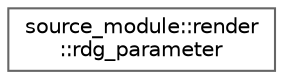digraph "类继承关系图"
{
 // LATEX_PDF_SIZE
  bgcolor="transparent";
  edge [fontname=Helvetica,fontsize=10,labelfontname=Helvetica,labelfontsize=10];
  node [fontname=Helvetica,fontsize=10,shape=box,height=0.2,width=0.4];
  rankdir="LR";
  Node0 [id="Node000000",label="source_module::render\l::rdg_parameter",height=0.2,width=0.4,color="grey40", fillcolor="white", style="filled",URL="$classsource__module_1_1render_1_1rdg__parameter.html",tooltip=" "];
}
